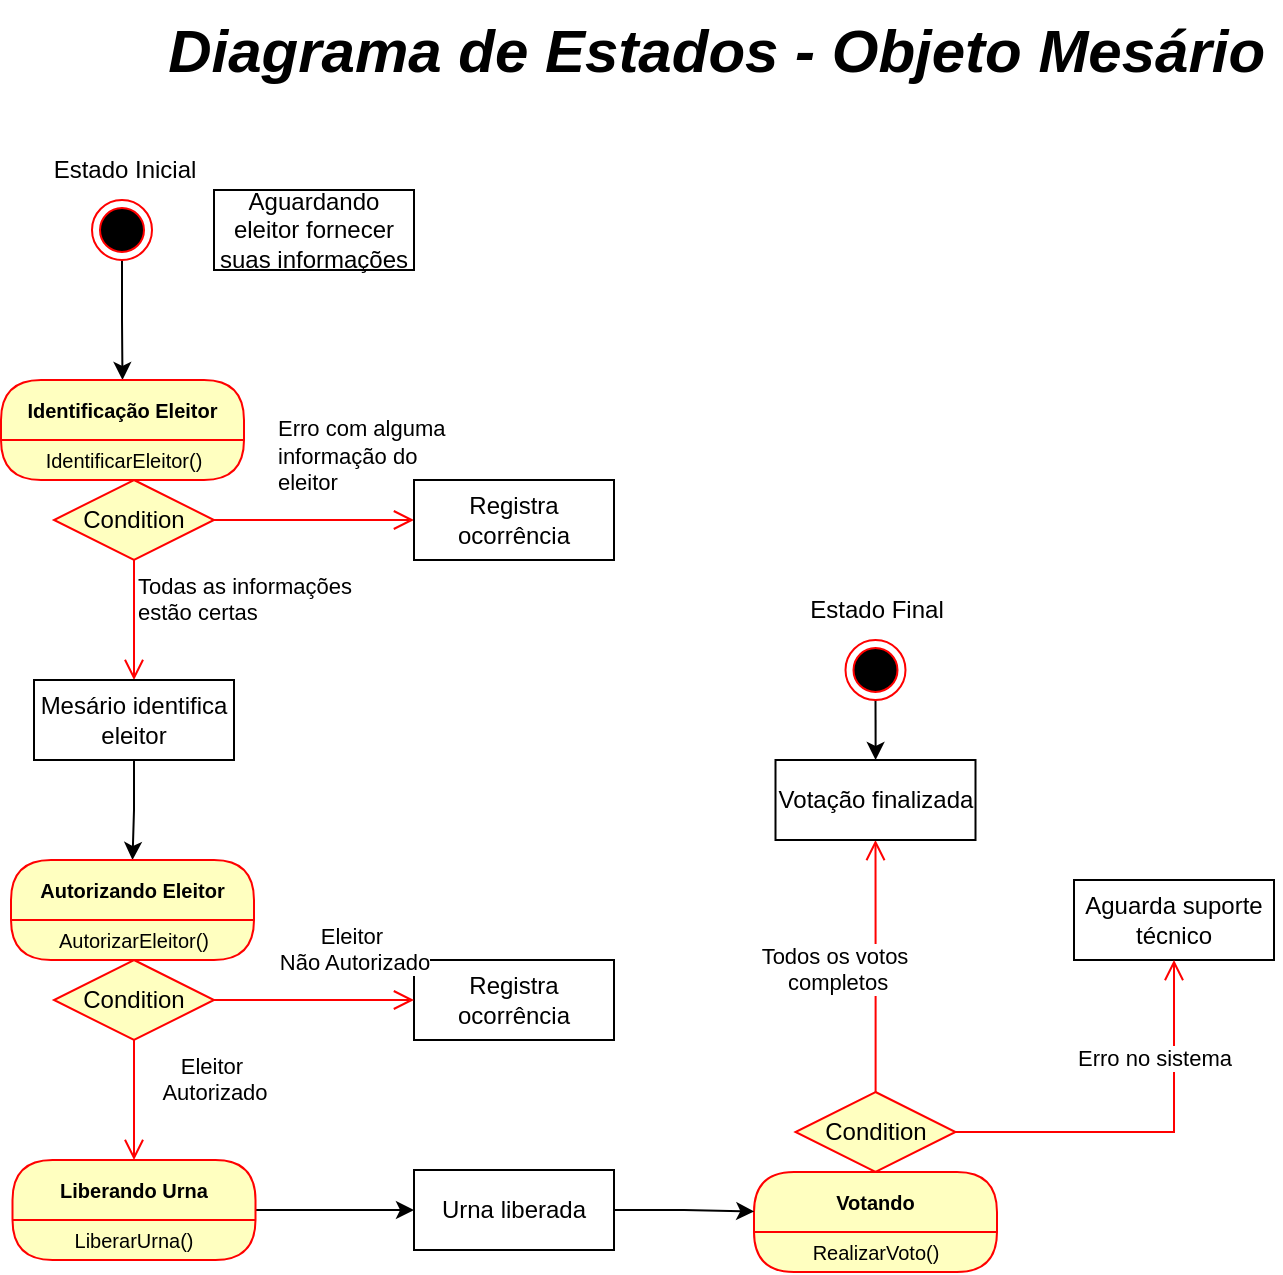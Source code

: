 <mxfile version="28.2.5">
  <diagram name="Página-1" id="A0ZGpTjfgDnUJoRCpPRm">
    <mxGraphModel dx="1000" dy="572" grid="1" gridSize="10" guides="1" tooltips="1" connect="1" arrows="1" fold="1" page="1" pageScale="1" pageWidth="827" pageHeight="1169" math="0" shadow="0">
      <root>
        <mxCell id="0" />
        <mxCell id="1" parent="0" />
        <mxCell id="FxoY6nBO1pDIbRc8TCbj-38" style="edgeStyle=orthogonalEdgeStyle;rounded=0;orthogonalLoop=1;jettySize=auto;html=1;entryX=0.5;entryY=0;entryDx=0;entryDy=0;" edge="1" parent="1" source="FxoY6nBO1pDIbRc8TCbj-39" target="FxoY6nBO1pDIbRc8TCbj-43">
          <mxGeometry relative="1" as="geometry" />
        </mxCell>
        <mxCell id="FxoY6nBO1pDIbRc8TCbj-39" value="" style="ellipse;html=1;shape=endState;fillColor=#000000;strokeColor=#ff0000;" vertex="1" parent="1">
          <mxGeometry x="99" y="170" width="30" height="30" as="geometry" />
        </mxCell>
        <mxCell id="FxoY6nBO1pDIbRc8TCbj-40" value="Estado Inicial" style="text;html=1;align=center;verticalAlign=middle;resizable=0;points=[];autosize=1;strokeColor=none;fillColor=none;" vertex="1" parent="1">
          <mxGeometry x="70" y="140" width="90" height="30" as="geometry" />
        </mxCell>
        <mxCell id="FxoY6nBO1pDIbRc8TCbj-41" value="Diagrama de Estados - Objeto Mesário&amp;nbsp;" style="text;html=1;align=center;verticalAlign=middle;resizable=0;points=[];autosize=1;strokeColor=none;fillColor=none;fontStyle=3;fontSize=30;" vertex="1" parent="1">
          <mxGeometry x="140" y="70" width="550" height="50" as="geometry" />
        </mxCell>
        <mxCell id="FxoY6nBO1pDIbRc8TCbj-42" value="Aguardando eleitor fornecer suas informações" style="html=1;whiteSpace=wrap;" vertex="1" parent="1">
          <mxGeometry x="160" y="165" width="100" height="40" as="geometry" />
        </mxCell>
        <mxCell id="FxoY6nBO1pDIbRc8TCbj-43" value="Identificação Eleitor" style="swimlane;fontStyle=1;align=center;verticalAlign=middle;childLayout=stackLayout;horizontal=1;startSize=30;horizontalStack=0;resizeParent=0;resizeLast=1;container=0;fontColor=#000000;collapsible=0;rounded=1;arcSize=30;strokeColor=#ff0000;fillColor=#ffffc0;swimlaneFillColor=#ffffc0;dropTarget=0;fontSize=10;" vertex="1" parent="1">
          <mxGeometry x="53.5" y="260" width="121.5" height="50" as="geometry" />
        </mxCell>
        <mxCell id="FxoY6nBO1pDIbRc8TCbj-44" value="IdentificarEleitor()" style="text;html=1;strokeColor=none;fillColor=none;align=center;verticalAlign=middle;spacingLeft=4;spacingRight=4;whiteSpace=wrap;overflow=hidden;rotatable=0;fontColor=#000000;fontSize=10;" vertex="1" parent="FxoY6nBO1pDIbRc8TCbj-43">
          <mxGeometry y="30" width="121.5" height="20" as="geometry" />
        </mxCell>
        <mxCell id="FxoY6nBO1pDIbRc8TCbj-45" value="Condition" style="rhombus;whiteSpace=wrap;html=1;fontColor=#000000;fillColor=#ffffc0;strokeColor=#ff0000;" vertex="1" parent="1">
          <mxGeometry x="80" y="310" width="80" height="40" as="geometry" />
        </mxCell>
        <mxCell id="FxoY6nBO1pDIbRc8TCbj-46" value="Erro com alguma&amp;nbsp;&lt;div&gt;informação do&amp;nbsp;&lt;/div&gt;&lt;div&gt;eleitor&lt;/div&gt;" style="edgeStyle=orthogonalEdgeStyle;html=1;align=left;verticalAlign=bottom;endArrow=open;endSize=8;strokeColor=#ff0000;rounded=0;" edge="1" parent="1" source="FxoY6nBO1pDIbRc8TCbj-45">
          <mxGeometry x="-0.4" y="10" relative="1" as="geometry">
            <mxPoint x="260" y="330" as="targetPoint" />
            <mxPoint as="offset" />
          </mxGeometry>
        </mxCell>
        <mxCell id="FxoY6nBO1pDIbRc8TCbj-47" value="Todas as informações&amp;nbsp;&lt;div&gt;estão certas&lt;/div&gt;" style="edgeStyle=orthogonalEdgeStyle;html=1;align=left;verticalAlign=top;endArrow=open;endSize=8;strokeColor=#ff0000;rounded=0;" edge="1" parent="1" source="FxoY6nBO1pDIbRc8TCbj-45">
          <mxGeometry x="-1" relative="1" as="geometry">
            <mxPoint x="120" y="410" as="targetPoint" />
          </mxGeometry>
        </mxCell>
        <mxCell id="FxoY6nBO1pDIbRc8TCbj-48" style="edgeStyle=orthogonalEdgeStyle;rounded=0;orthogonalLoop=1;jettySize=auto;html=1;" edge="1" parent="1" source="FxoY6nBO1pDIbRc8TCbj-49" target="FxoY6nBO1pDIbRc8TCbj-51">
          <mxGeometry relative="1" as="geometry" />
        </mxCell>
        <mxCell id="FxoY6nBO1pDIbRc8TCbj-49" value="Mesário identifica eleitor" style="html=1;whiteSpace=wrap;" vertex="1" parent="1">
          <mxGeometry x="70" y="410" width="100" height="40" as="geometry" />
        </mxCell>
        <mxCell id="FxoY6nBO1pDIbRc8TCbj-50" value="Registra ocorrência" style="html=1;whiteSpace=wrap;" vertex="1" parent="1">
          <mxGeometry x="260" y="310" width="100" height="40" as="geometry" />
        </mxCell>
        <mxCell id="FxoY6nBO1pDIbRc8TCbj-51" value="Autorizando Eleitor" style="swimlane;fontStyle=1;align=center;verticalAlign=middle;childLayout=stackLayout;horizontal=1;startSize=30;horizontalStack=0;resizeParent=0;resizeLast=1;container=0;fontColor=#000000;collapsible=0;rounded=1;arcSize=50;strokeColor=#ff0000;fillColor=#ffffc0;swimlaneFillColor=#ffffc0;dropTarget=0;fontSize=10;" vertex="1" parent="1">
          <mxGeometry x="58.5" y="500" width="121.5" height="50" as="geometry" />
        </mxCell>
        <mxCell id="FxoY6nBO1pDIbRc8TCbj-52" value="AutorizarEleitor()" style="text;html=1;strokeColor=none;fillColor=none;align=center;verticalAlign=middle;spacingLeft=4;spacingRight=4;whiteSpace=wrap;overflow=hidden;rotatable=0;fontColor=#000000;fontSize=10;" vertex="1" parent="FxoY6nBO1pDIbRc8TCbj-51">
          <mxGeometry y="30" width="121.5" height="20" as="geometry" />
        </mxCell>
        <mxCell id="FxoY6nBO1pDIbRc8TCbj-53" value="Registra ocorrência" style="html=1;whiteSpace=wrap;" vertex="1" parent="1">
          <mxGeometry x="260" y="550" width="100" height="40" as="geometry" />
        </mxCell>
        <mxCell id="FxoY6nBO1pDIbRc8TCbj-54" value="Condition" style="rhombus;whiteSpace=wrap;html=1;fontColor=#000000;fillColor=#ffffc0;strokeColor=#ff0000;" vertex="1" parent="1">
          <mxGeometry x="80" y="550" width="80" height="40" as="geometry" />
        </mxCell>
        <mxCell id="FxoY6nBO1pDIbRc8TCbj-55" value="Eleitor&amp;nbsp;&lt;div&gt;Não Autorizado&lt;/div&gt;" style="edgeStyle=orthogonalEdgeStyle;html=1;align=center;verticalAlign=bottom;endArrow=open;endSize=8;strokeColor=#ff0000;rounded=0;" edge="1" parent="1" source="FxoY6nBO1pDIbRc8TCbj-54">
          <mxGeometry x="0.405" y="10" relative="1" as="geometry">
            <mxPoint x="260" y="570" as="targetPoint" />
            <mxPoint as="offset" />
          </mxGeometry>
        </mxCell>
        <mxCell id="FxoY6nBO1pDIbRc8TCbj-56" value="Eleitor&amp;nbsp;&lt;div&gt;Autorizado&lt;/div&gt;" style="edgeStyle=orthogonalEdgeStyle;html=1;align=center;verticalAlign=top;endArrow=open;endSize=8;strokeColor=#ff0000;rounded=0;" edge="1" parent="1" source="FxoY6nBO1pDIbRc8TCbj-54">
          <mxGeometry x="-0.999" y="40" relative="1" as="geometry">
            <mxPoint x="120" y="650" as="targetPoint" />
            <mxPoint as="offset" />
          </mxGeometry>
        </mxCell>
        <mxCell id="FxoY6nBO1pDIbRc8TCbj-57" style="edgeStyle=orthogonalEdgeStyle;rounded=0;orthogonalLoop=1;jettySize=auto;html=1;" edge="1" parent="1" source="FxoY6nBO1pDIbRc8TCbj-58" target="FxoY6nBO1pDIbRc8TCbj-60">
          <mxGeometry relative="1" as="geometry" />
        </mxCell>
        <mxCell id="FxoY6nBO1pDIbRc8TCbj-58" value="Liberando Urna" style="swimlane;fontStyle=1;align=center;verticalAlign=middle;childLayout=stackLayout;horizontal=1;startSize=30;horizontalStack=0;resizeParent=0;resizeLast=1;container=0;fontColor=#000000;collapsible=0;rounded=1;arcSize=50;strokeColor=#ff0000;fillColor=#ffffc0;swimlaneFillColor=#ffffc0;dropTarget=0;fontSize=10;" vertex="1" parent="1">
          <mxGeometry x="59.25" y="650" width="121.5" height="50" as="geometry" />
        </mxCell>
        <mxCell id="FxoY6nBO1pDIbRc8TCbj-59" value="LiberarUrna()" style="text;html=1;strokeColor=none;fillColor=none;align=center;verticalAlign=middle;spacingLeft=4;spacingRight=4;whiteSpace=wrap;overflow=hidden;rotatable=0;fontColor=#000000;fontSize=10;" vertex="1" parent="FxoY6nBO1pDIbRc8TCbj-58">
          <mxGeometry y="30" width="121.5" height="20" as="geometry" />
        </mxCell>
        <mxCell id="FxoY6nBO1pDIbRc8TCbj-60" value="Urna liberada" style="html=1;whiteSpace=wrap;" vertex="1" parent="1">
          <mxGeometry x="260" y="655" width="100" height="40" as="geometry" />
        </mxCell>
        <mxCell id="FxoY6nBO1pDIbRc8TCbj-61" value="Votando" style="swimlane;fontStyle=1;align=center;verticalAlign=middle;childLayout=stackLayout;horizontal=1;startSize=30;horizontalStack=0;resizeParent=0;resizeLast=1;container=0;fontColor=#000000;collapsible=0;rounded=1;arcSize=50;strokeColor=#ff0000;fillColor=#ffffc0;swimlaneFillColor=#ffffc0;dropTarget=0;fontSize=10;" vertex="1" parent="1">
          <mxGeometry x="430" y="656" width="121.5" height="50" as="geometry" />
        </mxCell>
        <mxCell id="FxoY6nBO1pDIbRc8TCbj-62" value="RealizarVoto()" style="text;html=1;strokeColor=none;fillColor=none;align=center;verticalAlign=middle;spacingLeft=4;spacingRight=4;whiteSpace=wrap;overflow=hidden;rotatable=0;fontColor=#000000;fontSize=10;" vertex="1" parent="FxoY6nBO1pDIbRc8TCbj-61">
          <mxGeometry y="30" width="121.5" height="20" as="geometry" />
        </mxCell>
        <mxCell id="FxoY6nBO1pDIbRc8TCbj-63" value="Aguarda suporte técnico" style="html=1;whiteSpace=wrap;" vertex="1" parent="1">
          <mxGeometry x="590" y="510" width="100" height="40" as="geometry" />
        </mxCell>
        <mxCell id="FxoY6nBO1pDIbRc8TCbj-64" value="Condition" style="rhombus;whiteSpace=wrap;html=1;fontColor=#000000;fillColor=#ffffc0;strokeColor=#ff0000;" vertex="1" parent="1">
          <mxGeometry x="450.75" y="616" width="80" height="40" as="geometry" />
        </mxCell>
        <mxCell id="FxoY6nBO1pDIbRc8TCbj-65" value="Erro no sistema" style="edgeStyle=orthogonalEdgeStyle;html=1;align=center;verticalAlign=bottom;endArrow=open;endSize=8;strokeColor=#ff0000;rounded=0;entryX=0.5;entryY=1;entryDx=0;entryDy=0;" edge="1" parent="1" source="FxoY6nBO1pDIbRc8TCbj-64" target="FxoY6nBO1pDIbRc8TCbj-63">
          <mxGeometry x="0.405" y="10" relative="1" as="geometry">
            <mxPoint x="631.5" y="726" as="targetPoint" />
            <mxPoint as="offset" />
          </mxGeometry>
        </mxCell>
        <mxCell id="FxoY6nBO1pDIbRc8TCbj-66" value="Todos os votos&lt;br&gt;&amp;nbsp;completos" style="edgeStyle=orthogonalEdgeStyle;html=1;align=center;verticalAlign=top;endArrow=open;endSize=8;strokeColor=#ff0000;rounded=0;entryX=0.5;entryY=1;entryDx=0;entryDy=0;" edge="1" parent="1" source="FxoY6nBO1pDIbRc8TCbj-64">
          <mxGeometry x="0.299" y="20" relative="1" as="geometry">
            <mxPoint x="490.75" y="490" as="targetPoint" />
            <mxPoint x="-1" as="offset" />
          </mxGeometry>
        </mxCell>
        <mxCell id="FxoY6nBO1pDIbRc8TCbj-67" style="edgeStyle=orthogonalEdgeStyle;rounded=0;orthogonalLoop=1;jettySize=auto;html=1;entryX=0.001;entryY=0.394;entryDx=0;entryDy=0;entryPerimeter=0;" edge="1" parent="1" source="FxoY6nBO1pDIbRc8TCbj-60" target="FxoY6nBO1pDIbRc8TCbj-61">
          <mxGeometry relative="1" as="geometry" />
        </mxCell>
        <mxCell id="FxoY6nBO1pDIbRc8TCbj-76" style="edgeStyle=orthogonalEdgeStyle;rounded=0;orthogonalLoop=1;jettySize=auto;html=1;" edge="1" parent="1" source="FxoY6nBO1pDIbRc8TCbj-69" target="FxoY6nBO1pDIbRc8TCbj-75">
          <mxGeometry relative="1" as="geometry" />
        </mxCell>
        <mxCell id="FxoY6nBO1pDIbRc8TCbj-69" value="" style="ellipse;html=1;shape=endState;fillColor=#000000;strokeColor=#ff0000;" vertex="1" parent="1">
          <mxGeometry x="475.75" y="390" width="30" height="30" as="geometry" />
        </mxCell>
        <mxCell id="FxoY6nBO1pDIbRc8TCbj-70" value="Estado Final" style="text;html=1;align=center;verticalAlign=middle;resizable=0;points=[];autosize=1;strokeColor=none;fillColor=none;" vertex="1" parent="1">
          <mxGeometry x="445.75" y="360" width="90" height="30" as="geometry" />
        </mxCell>
        <mxCell id="FxoY6nBO1pDIbRc8TCbj-75" value="Votação finalizada" style="html=1;whiteSpace=wrap;" vertex="1" parent="1">
          <mxGeometry x="440.75" y="450" width="100" height="40" as="geometry" />
        </mxCell>
      </root>
    </mxGraphModel>
  </diagram>
</mxfile>
